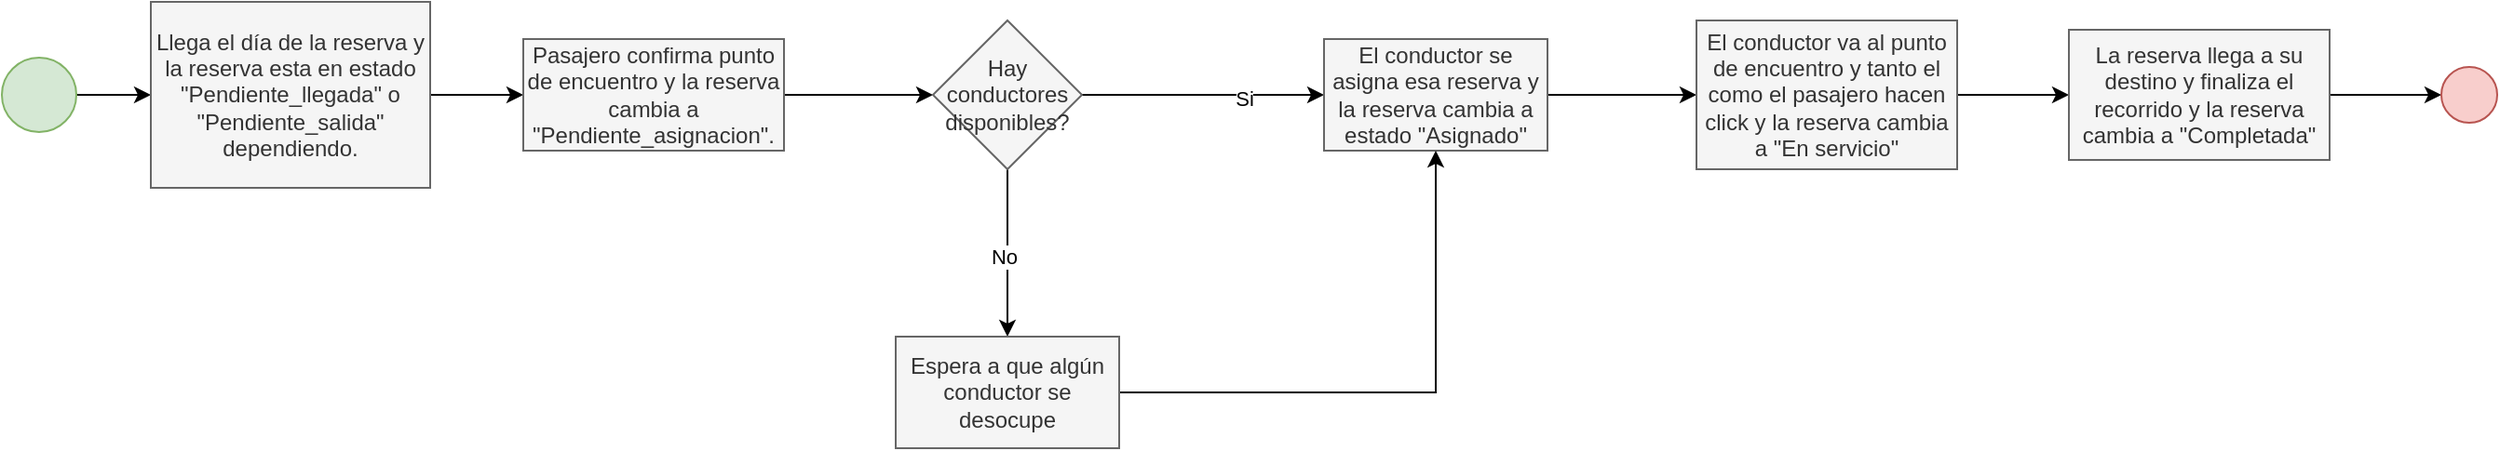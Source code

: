 <mxfile scale="1" border="0" version="24.8.0">
  <diagram name="Página-1" id="JXzOanCUcrfbWomFkNEy">
    <mxGraphModel grid="1" page="1" gridSize="10" guides="1" tooltips="1" connect="1" arrows="1" fold="1" pageScale="1" pageWidth="827" pageHeight="1169" math="0" shadow="0">
      <root>
        <mxCell id="0" />
        <mxCell id="1" parent="0" />
        <mxCell id="AHpvuN76fgIFQr7s0_ul-4" value="" style="edgeStyle=orthogonalEdgeStyle;rounded=0;orthogonalLoop=1;jettySize=auto;html=1;" edge="1" parent="1" source="AHpvuN76fgIFQr7s0_ul-2" target="AHpvuN76fgIFQr7s0_ul-3">
          <mxGeometry relative="1" as="geometry" />
        </mxCell>
        <mxCell id="AHpvuN76fgIFQr7s0_ul-2" value="" style="ellipse;whiteSpace=wrap;html=1;aspect=fixed;fillColor=#d5e8d4;strokeColor=#82b366;" vertex="1" parent="1">
          <mxGeometry x="-170" y="430" width="40" height="40" as="geometry" />
        </mxCell>
        <mxCell id="AHpvuN76fgIFQr7s0_ul-6" value="" style="edgeStyle=orthogonalEdgeStyle;rounded=0;orthogonalLoop=1;jettySize=auto;html=1;" edge="1" parent="1" source="AHpvuN76fgIFQr7s0_ul-3" target="AHpvuN76fgIFQr7s0_ul-5">
          <mxGeometry relative="1" as="geometry" />
        </mxCell>
        <mxCell id="AHpvuN76fgIFQr7s0_ul-3" value="Llega el día de la reserva y la reserva esta en estado &quot;Pendiente_llegada&quot; o &quot;Pendiente_salida&quot; dependiendo." style="whiteSpace=wrap;html=1;fillColor=#f5f5f5;strokeColor=#666666;fontColor=#333333;" vertex="1" parent="1">
          <mxGeometry x="-90" y="400" width="150" height="100" as="geometry" />
        </mxCell>
        <mxCell id="AHpvuN76fgIFQr7s0_ul-8" value="" style="edgeStyle=orthogonalEdgeStyle;rounded=0;orthogonalLoop=1;jettySize=auto;html=1;" edge="1" parent="1" source="AHpvuN76fgIFQr7s0_ul-5" target="AHpvuN76fgIFQr7s0_ul-7">
          <mxGeometry relative="1" as="geometry" />
        </mxCell>
        <mxCell id="AHpvuN76fgIFQr7s0_ul-5" value="Pasajero confirma punto de encuentro y la reserva cambia a &quot;Pendiente_asignacion&quot;." style="whiteSpace=wrap;html=1;fillColor=#f5f5f5;strokeColor=#666666;fontColor=#333333;" vertex="1" parent="1">
          <mxGeometry x="110" y="420" width="140" height="60" as="geometry" />
        </mxCell>
        <mxCell id="AHpvuN76fgIFQr7s0_ul-10" value="" style="edgeStyle=orthogonalEdgeStyle;rounded=0;orthogonalLoop=1;jettySize=auto;html=1;" edge="1" parent="1" source="AHpvuN76fgIFQr7s0_ul-7" target="AHpvuN76fgIFQr7s0_ul-9">
          <mxGeometry relative="1" as="geometry" />
        </mxCell>
        <mxCell id="AHpvuN76fgIFQr7s0_ul-11" value="Si" style="edgeLabel;html=1;align=center;verticalAlign=middle;resizable=0;points=[];" vertex="1" connectable="0" parent="AHpvuN76fgIFQr7s0_ul-10">
          <mxGeometry x="0.333" y="-2" relative="1" as="geometry">
            <mxPoint as="offset" />
          </mxGeometry>
        </mxCell>
        <mxCell id="AHpvuN76fgIFQr7s0_ul-13" value="" style="edgeStyle=orthogonalEdgeStyle;rounded=0;orthogonalLoop=1;jettySize=auto;html=1;" edge="1" parent="1" source="AHpvuN76fgIFQr7s0_ul-7" target="AHpvuN76fgIFQr7s0_ul-12">
          <mxGeometry relative="1" as="geometry" />
        </mxCell>
        <mxCell id="AHpvuN76fgIFQr7s0_ul-14" value="No" style="edgeLabel;html=1;align=center;verticalAlign=middle;resizable=0;points=[];" vertex="1" connectable="0" parent="AHpvuN76fgIFQr7s0_ul-13">
          <mxGeometry x="0.028" y="-2" relative="1" as="geometry">
            <mxPoint as="offset" />
          </mxGeometry>
        </mxCell>
        <mxCell id="AHpvuN76fgIFQr7s0_ul-7" value="Hay conductores disponibles?" style="rhombus;whiteSpace=wrap;html=1;fillColor=#f5f5f5;strokeColor=#666666;fontColor=#333333;" vertex="1" parent="1">
          <mxGeometry x="330" y="410" width="80" height="80" as="geometry" />
        </mxCell>
        <mxCell id="AHpvuN76fgIFQr7s0_ul-17" value="" style="edgeStyle=orthogonalEdgeStyle;rounded=0;orthogonalLoop=1;jettySize=auto;html=1;" edge="1" parent="1" source="AHpvuN76fgIFQr7s0_ul-9" target="AHpvuN76fgIFQr7s0_ul-16">
          <mxGeometry relative="1" as="geometry" />
        </mxCell>
        <mxCell id="AHpvuN76fgIFQr7s0_ul-9" value="El conductor se asigna esa reserva y la reserva cambia a estado &quot;Asignado&quot;" style="whiteSpace=wrap;html=1;fillColor=#f5f5f5;strokeColor=#666666;fontColor=#333333;" vertex="1" parent="1">
          <mxGeometry x="540" y="420" width="120" height="60" as="geometry" />
        </mxCell>
        <mxCell id="AHpvuN76fgIFQr7s0_ul-15" style="edgeStyle=orthogonalEdgeStyle;rounded=0;orthogonalLoop=1;jettySize=auto;html=1;entryX=0.5;entryY=1;entryDx=0;entryDy=0;" edge="1" parent="1" source="AHpvuN76fgIFQr7s0_ul-12" target="AHpvuN76fgIFQr7s0_ul-9">
          <mxGeometry relative="1" as="geometry" />
        </mxCell>
        <mxCell id="AHpvuN76fgIFQr7s0_ul-12" value="Espera a que algún conductor se desocupe" style="whiteSpace=wrap;html=1;fillColor=#f5f5f5;strokeColor=#666666;fontColor=#333333;" vertex="1" parent="1">
          <mxGeometry x="310" y="580" width="120" height="60" as="geometry" />
        </mxCell>
        <mxCell id="AHpvuN76fgIFQr7s0_ul-19" value="" style="edgeStyle=orthogonalEdgeStyle;rounded=0;orthogonalLoop=1;jettySize=auto;html=1;" edge="1" parent="1" source="AHpvuN76fgIFQr7s0_ul-16" target="AHpvuN76fgIFQr7s0_ul-18">
          <mxGeometry relative="1" as="geometry" />
        </mxCell>
        <mxCell id="AHpvuN76fgIFQr7s0_ul-16" value="El conductor va al punto de encuentro y tanto el como el pasajero hacen click y la reserva cambia a &quot;En servicio&quot;" style="whiteSpace=wrap;html=1;fillColor=#f5f5f5;strokeColor=#666666;fontColor=#333333;" vertex="1" parent="1">
          <mxGeometry x="740" y="410" width="140" height="80" as="geometry" />
        </mxCell>
        <mxCell id="AHpvuN76fgIFQr7s0_ul-21" value="" style="edgeStyle=orthogonalEdgeStyle;rounded=0;orthogonalLoop=1;jettySize=auto;html=1;" edge="1" parent="1" source="AHpvuN76fgIFQr7s0_ul-18" target="AHpvuN76fgIFQr7s0_ul-20">
          <mxGeometry relative="1" as="geometry" />
        </mxCell>
        <mxCell id="AHpvuN76fgIFQr7s0_ul-18" value="La reserva llega a su destino y finaliza el recorrido y la reserva cambia a &quot;Completada&quot;" style="whiteSpace=wrap;html=1;fillColor=#f5f5f5;strokeColor=#666666;fontColor=#333333;" vertex="1" parent="1">
          <mxGeometry x="940" y="415" width="140" height="70" as="geometry" />
        </mxCell>
        <mxCell id="AHpvuN76fgIFQr7s0_ul-20" value="" style="ellipse;whiteSpace=wrap;html=1;fillColor=#f8cecc;strokeColor=#b85450;" vertex="1" parent="1">
          <mxGeometry x="1140" y="435" width="30" height="30" as="geometry" />
        </mxCell>
      </root>
    </mxGraphModel>
  </diagram>
</mxfile>
